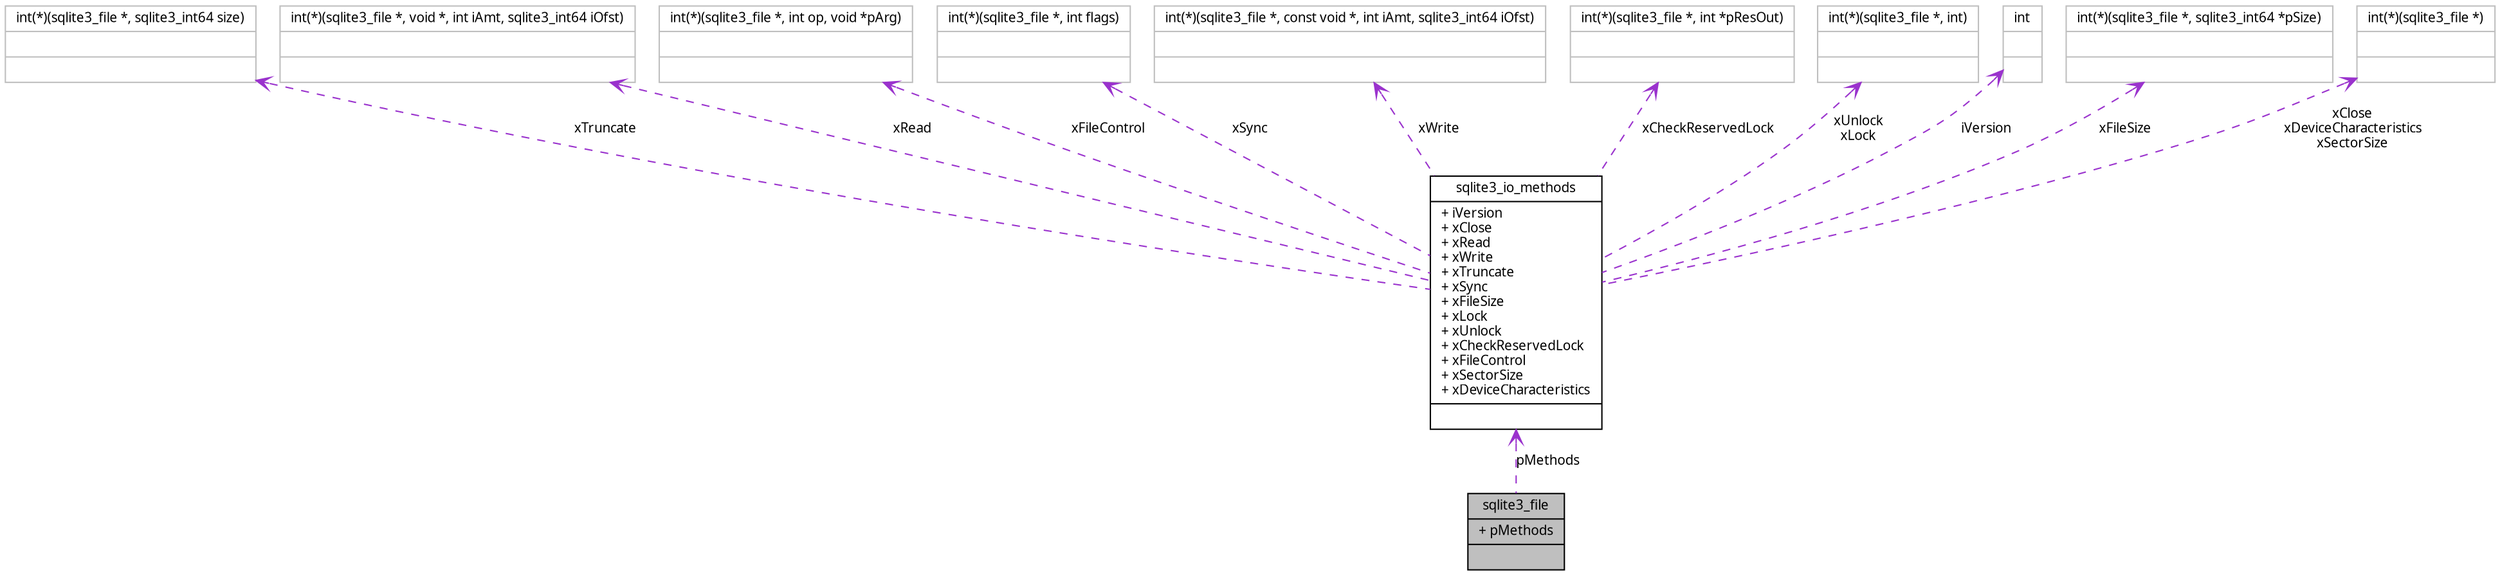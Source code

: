 digraph G
{
  edge [fontname="FreeSans.ttf",fontsize=10,labelfontname="FreeSans.ttf",labelfontsize=10];
  node [fontname="FreeSans.ttf",fontsize=10,shape=record];
  Node1 [label="{sqlite3_file\n|+ pMethods\l|}",height=0.2,width=0.4,color="black", fillcolor="grey75", style="filled" fontcolor="black"];
  Node2 -> Node1 [dir=back,color="darkorchid3",fontsize=10,style="dashed",label="pMethods",arrowtail="open",fontname="FreeSans.ttf"];
  Node2 [label="{sqlite3_io_methods\n|+ iVersion\l+ xClose\l+ xRead\l+ xWrite\l+ xTruncate\l+ xSync\l+ xFileSize\l+ xLock\l+ xUnlock\l+ xCheckReservedLock\l+ xFileControl\l+ xSectorSize\l+ xDeviceCharacteristics\l|}",height=0.2,width=0.4,color="black", fillcolor="white", style="filled",URL="$structsqlite3__io__methods.html"];
  Node3 -> Node2 [dir=back,color="darkorchid3",fontsize=10,style="dashed",label="xTruncate",arrowtail="open",fontname="FreeSans.ttf"];
  Node3 [label="{int(*)(sqlite3_file *, sqlite3_int64 size)\n||}",height=0.2,width=0.4,color="grey75", fillcolor="white", style="filled"];
  Node4 -> Node2 [dir=back,color="darkorchid3",fontsize=10,style="dashed",label="xRead",arrowtail="open",fontname="FreeSans.ttf"];
  Node4 [label="{int(*)(sqlite3_file *, void *, int iAmt, sqlite3_int64 iOfst)\n||}",height=0.2,width=0.4,color="grey75", fillcolor="white", style="filled"];
  Node5 -> Node2 [dir=back,color="darkorchid3",fontsize=10,style="dashed",label="xFileControl",arrowtail="open",fontname="FreeSans.ttf"];
  Node5 [label="{int(*)(sqlite3_file *, int op, void *pArg)\n||}",height=0.2,width=0.4,color="grey75", fillcolor="white", style="filled"];
  Node6 -> Node2 [dir=back,color="darkorchid3",fontsize=10,style="dashed",label="xSync",arrowtail="open",fontname="FreeSans.ttf"];
  Node6 [label="{int(*)(sqlite3_file *, int flags)\n||}",height=0.2,width=0.4,color="grey75", fillcolor="white", style="filled"];
  Node7 -> Node2 [dir=back,color="darkorchid3",fontsize=10,style="dashed",label="xWrite",arrowtail="open",fontname="FreeSans.ttf"];
  Node7 [label="{int(*)(sqlite3_file *, const void *, int iAmt, sqlite3_int64 iOfst)\n||}",height=0.2,width=0.4,color="grey75", fillcolor="white", style="filled"];
  Node8 -> Node2 [dir=back,color="darkorchid3",fontsize=10,style="dashed",label="xCheckReservedLock",arrowtail="open",fontname="FreeSans.ttf"];
  Node8 [label="{int(*)(sqlite3_file *, int *pResOut)\n||}",height=0.2,width=0.4,color="grey75", fillcolor="white", style="filled"];
  Node9 -> Node2 [dir=back,color="darkorchid3",fontsize=10,style="dashed",label="xUnlock\nxLock",arrowtail="open",fontname="FreeSans.ttf"];
  Node9 [label="{int(*)(sqlite3_file *, int)\n||}",height=0.2,width=0.4,color="grey75", fillcolor="white", style="filled"];
  Node10 -> Node2 [dir=back,color="darkorchid3",fontsize=10,style="dashed",label="iVersion",arrowtail="open",fontname="FreeSans.ttf"];
  Node10 [label="{int\n||}",height=0.2,width=0.4,color="grey75", fillcolor="white", style="filled"];
  Node11 -> Node2 [dir=back,color="darkorchid3",fontsize=10,style="dashed",label="xFileSize",arrowtail="open",fontname="FreeSans.ttf"];
  Node11 [label="{int(*)(sqlite3_file *, sqlite3_int64 *pSize)\n||}",height=0.2,width=0.4,color="grey75", fillcolor="white", style="filled"];
  Node12 -> Node2 [dir=back,color="darkorchid3",fontsize=10,style="dashed",label="xClose\nxDeviceCharacteristics\nxSectorSize",arrowtail="open",fontname="FreeSans.ttf"];
  Node12 [label="{int(*)(sqlite3_file *)\n||}",height=0.2,width=0.4,color="grey75", fillcolor="white", style="filled"];
}
